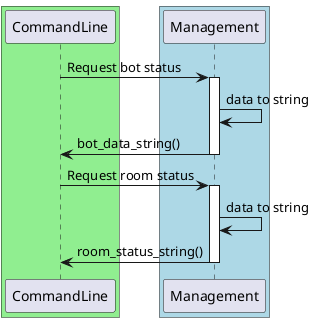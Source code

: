 @startuml
!define RECTANGLE class

box #LightGreen
  participant CommandLine as CLI
end box

box #LightBlue
  participant Management as M
end box

CLI -> M : Request bot status
activate M
M->M: data to string
M -> CLI : bot_data_string()
deactivate M

CLI -> M : Request room status
activate M
M->M: data to string
M -> CLI : room_status_string()
deactivate M
@enduml
